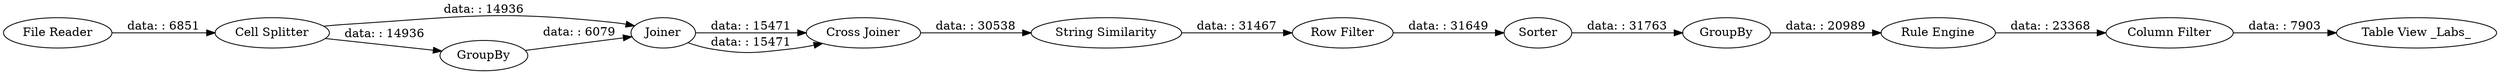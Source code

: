digraph {
	"-600614029871544984_16" [label="Table View _Labs_"]
	"-600614029871544984_12" [label=Joiner]
	"-600614029871544984_1" [label="File Reader"]
	"-600614029871544984_14" [label="Rule Engine"]
	"-600614029871544984_2" [label="Cell Splitter"]
	"-600614029871544984_6" [label="String Similarity"]
	"-600614029871544984_13" [label="Row Filter"]
	"-600614029871544984_10" [label=Sorter]
	"-600614029871544984_8" [label="Cross Joiner"]
	"-600614029871544984_9" [label=GroupBy]
	"-600614029871544984_11" [label=GroupBy]
	"-600614029871544984_15" [label="Column Filter"]
	"-600614029871544984_10" -> "-600614029871544984_9" [label="data: : 31763"]
	"-600614029871544984_15" -> "-600614029871544984_16" [label="data: : 7903"]
	"-600614029871544984_1" -> "-600614029871544984_2" [label="data: : 6851"]
	"-600614029871544984_2" -> "-600614029871544984_12" [label="data: : 14936"]
	"-600614029871544984_14" -> "-600614029871544984_15" [label="data: : 23368"]
	"-600614029871544984_11" -> "-600614029871544984_12" [label="data: : 6079"]
	"-600614029871544984_6" -> "-600614029871544984_13" [label="data: : 31467"]
	"-600614029871544984_12" -> "-600614029871544984_8" [label="data: : 15471"]
	"-600614029871544984_9" -> "-600614029871544984_14" [label="data: : 20989"]
	"-600614029871544984_12" -> "-600614029871544984_8" [label="data: : 15471"]
	"-600614029871544984_13" -> "-600614029871544984_10" [label="data: : 31649"]
	"-600614029871544984_8" -> "-600614029871544984_6" [label="data: : 30538"]
	"-600614029871544984_2" -> "-600614029871544984_11" [label="data: : 14936"]
	rankdir=LR
}
